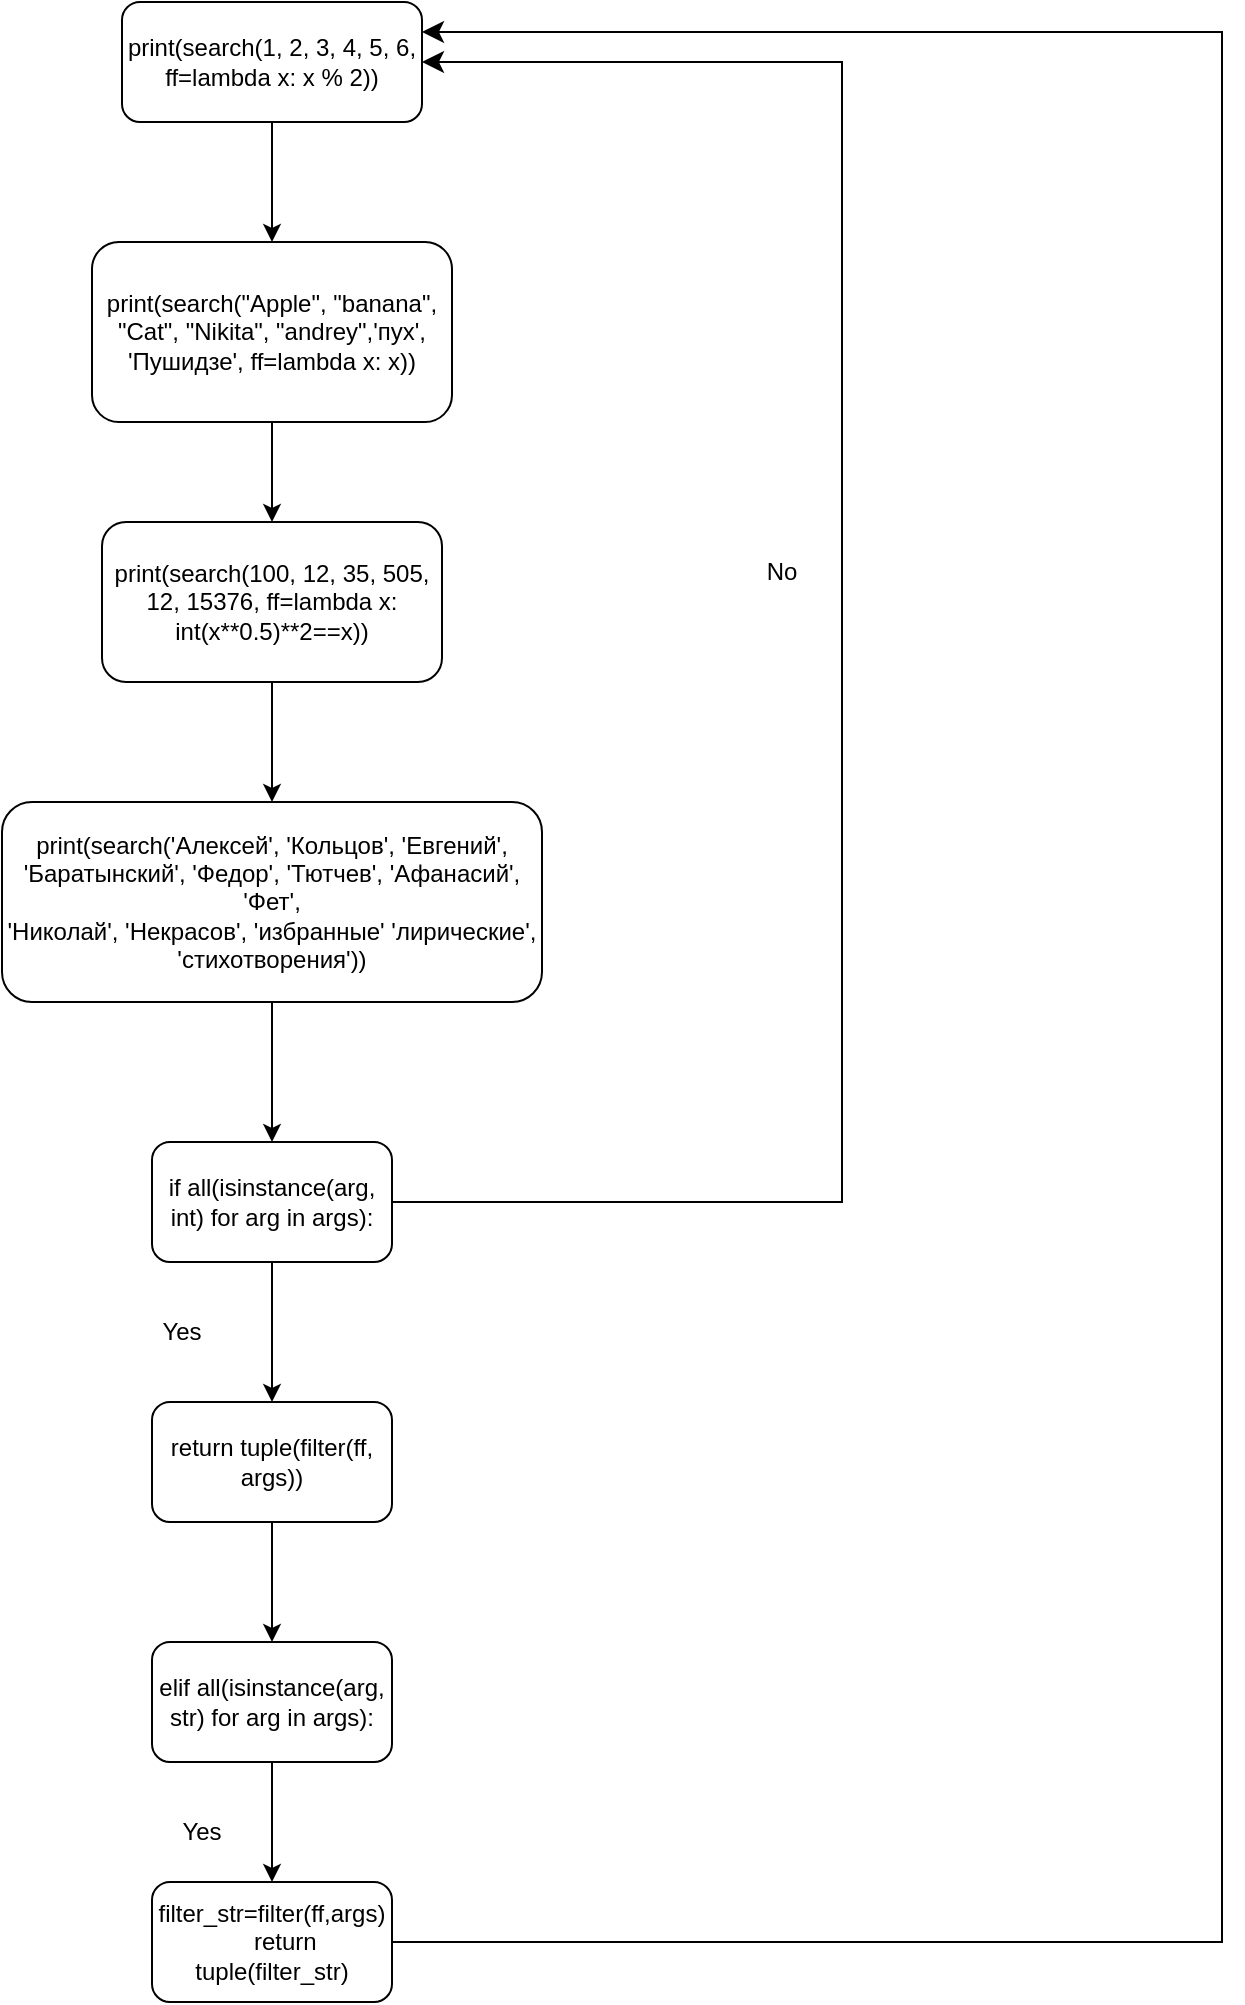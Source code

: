 <mxfile version="24.2.1" type="github">
  <diagram id="C5RBs43oDa-KdzZeNtuy" name="Page-1">
    <mxGraphModel dx="1386" dy="791" grid="1" gridSize="10" guides="1" tooltips="1" connect="1" arrows="1" fold="1" page="1" pageScale="1" pageWidth="827" pageHeight="1169" math="0" shadow="0">
      <root>
        <mxCell id="WIyWlLk6GJQsqaUBKTNV-0" />
        <mxCell id="WIyWlLk6GJQsqaUBKTNV-1" parent="WIyWlLk6GJQsqaUBKTNV-0" />
        <mxCell id="s4k2YeB0r3TSK-daPB7c-6" style="edgeStyle=orthogonalEdgeStyle;rounded=0;orthogonalLoop=1;jettySize=auto;html=1;entryX=0.5;entryY=0;entryDx=0;entryDy=0;" edge="1" parent="WIyWlLk6GJQsqaUBKTNV-1" source="s4k2YeB0r3TSK-daPB7c-0" target="s4k2YeB0r3TSK-daPB7c-3">
          <mxGeometry relative="1" as="geometry" />
        </mxCell>
        <mxCell id="s4k2YeB0r3TSK-daPB7c-0" value="print(search(1, 2, 3, 4, 5, 6, ff=lambda x: x % 2))" style="rounded=1;whiteSpace=wrap;html=1;" vertex="1" parent="WIyWlLk6GJQsqaUBKTNV-1">
          <mxGeometry x="170" y="70" width="150" height="60" as="geometry" />
        </mxCell>
        <mxCell id="s4k2YeB0r3TSK-daPB7c-9" style="edgeStyle=orthogonalEdgeStyle;rounded=0;orthogonalLoop=1;jettySize=auto;html=1;" edge="1" parent="WIyWlLk6GJQsqaUBKTNV-1" source="s4k2YeB0r3TSK-daPB7c-1">
          <mxGeometry relative="1" as="geometry">
            <mxPoint x="245" y="640" as="targetPoint" />
          </mxGeometry>
        </mxCell>
        <mxCell id="s4k2YeB0r3TSK-daPB7c-1" value="print(search(&#39;Алексей&#39;, &#39;Кольцов&#39;, &#39;Евгений&#39;,&#xa;&#39;Баратынский&#39;, &#39;Федор&#39;, &#39;Тютчев&#39;, &#39;Афанасий&#39;, &#39;Фет&#39;,&#xa;&#39;Николай&#39;, &#39;Некрасов&#39;, &#39;избранные&#39; &#39;лирические&#39;,&#xa;&#39;стихотворения&#39;))" style="rounded=1;whiteSpace=wrap;html=1;" vertex="1" parent="WIyWlLk6GJQsqaUBKTNV-1">
          <mxGeometry x="110" y="470" width="270" height="100" as="geometry" />
        </mxCell>
        <mxCell id="s4k2YeB0r3TSK-daPB7c-8" style="edgeStyle=orthogonalEdgeStyle;rounded=0;orthogonalLoop=1;jettySize=auto;html=1;entryX=0.5;entryY=0;entryDx=0;entryDy=0;" edge="1" parent="WIyWlLk6GJQsqaUBKTNV-1" source="s4k2YeB0r3TSK-daPB7c-2" target="s4k2YeB0r3TSK-daPB7c-1">
          <mxGeometry relative="1" as="geometry" />
        </mxCell>
        <mxCell id="s4k2YeB0r3TSK-daPB7c-2" value="print(search(100, 12, 35, 505, 12, 15376, ff=lambda x: int(x**0.5)**2==x))" style="rounded=1;whiteSpace=wrap;html=1;" vertex="1" parent="WIyWlLk6GJQsqaUBKTNV-1">
          <mxGeometry x="160" y="330" width="170" height="80" as="geometry" />
        </mxCell>
        <mxCell id="s4k2YeB0r3TSK-daPB7c-7" style="edgeStyle=orthogonalEdgeStyle;rounded=0;orthogonalLoop=1;jettySize=auto;html=1;" edge="1" parent="WIyWlLk6GJQsqaUBKTNV-1" source="s4k2YeB0r3TSK-daPB7c-3" target="s4k2YeB0r3TSK-daPB7c-2">
          <mxGeometry relative="1" as="geometry" />
        </mxCell>
        <mxCell id="s4k2YeB0r3TSK-daPB7c-3" value="print(search(&quot;Apple&quot;, &quot;banana&quot;, &quot;Cat&quot;, &quot;Nikita&quot;, &quot;andrey&quot;,&#39;пух&#39;, &#39;Пушидзе&#39;, ff=lambda x: x))" style="rounded=1;whiteSpace=wrap;html=1;" vertex="1" parent="WIyWlLk6GJQsqaUBKTNV-1">
          <mxGeometry x="155" y="190" width="180" height="90" as="geometry" />
        </mxCell>
        <mxCell id="s4k2YeB0r3TSK-daPB7c-11" style="edgeStyle=orthogonalEdgeStyle;rounded=0;orthogonalLoop=1;jettySize=auto;html=1;entryX=0.5;entryY=0;entryDx=0;entryDy=0;" edge="1" parent="WIyWlLk6GJQsqaUBKTNV-1" source="s4k2YeB0r3TSK-daPB7c-10" target="s4k2YeB0r3TSK-daPB7c-13">
          <mxGeometry relative="1" as="geometry">
            <mxPoint x="245" y="750" as="targetPoint" />
          </mxGeometry>
        </mxCell>
        <mxCell id="s4k2YeB0r3TSK-daPB7c-10" value="if all(isinstance(arg, int) for arg in args):" style="rounded=1;whiteSpace=wrap;html=1;" vertex="1" parent="WIyWlLk6GJQsqaUBKTNV-1">
          <mxGeometry x="185" y="640" width="120" height="60" as="geometry" />
        </mxCell>
        <mxCell id="s4k2YeB0r3TSK-daPB7c-18" style="edgeStyle=orthogonalEdgeStyle;rounded=0;orthogonalLoop=1;jettySize=auto;html=1;" edge="1" parent="WIyWlLk6GJQsqaUBKTNV-1" source="s4k2YeB0r3TSK-daPB7c-13">
          <mxGeometry relative="1" as="geometry">
            <mxPoint x="245" y="890" as="targetPoint" />
          </mxGeometry>
        </mxCell>
        <mxCell id="s4k2YeB0r3TSK-daPB7c-13" value="return tuple(filter(ff, args))" style="rounded=1;whiteSpace=wrap;html=1;" vertex="1" parent="WIyWlLk6GJQsqaUBKTNV-1">
          <mxGeometry x="185" y="770" width="120" height="60" as="geometry" />
        </mxCell>
        <mxCell id="s4k2YeB0r3TSK-daPB7c-14" value="Yes" style="text;html=1;align=center;verticalAlign=middle;whiteSpace=wrap;rounded=0;" vertex="1" parent="WIyWlLk6GJQsqaUBKTNV-1">
          <mxGeometry x="170" y="720" width="60" height="30" as="geometry" />
        </mxCell>
        <mxCell id="s4k2YeB0r3TSK-daPB7c-15" value="No" style="text;html=1;align=center;verticalAlign=middle;whiteSpace=wrap;rounded=0;" vertex="1" parent="WIyWlLk6GJQsqaUBKTNV-1">
          <mxGeometry x="470" y="340" width="60" height="30" as="geometry" />
        </mxCell>
        <mxCell id="s4k2YeB0r3TSK-daPB7c-17" value="" style="edgeStyle=elbowEdgeStyle;elbow=horizontal;endArrow=classic;html=1;curved=0;rounded=0;endSize=8;startSize=8;entryX=1;entryY=0.5;entryDx=0;entryDy=0;entryPerimeter=0;" edge="1" parent="WIyWlLk6GJQsqaUBKTNV-1">
          <mxGeometry width="50" height="50" relative="1" as="geometry">
            <mxPoint x="305" y="670" as="sourcePoint" />
            <mxPoint x="320" y="100" as="targetPoint" />
            <Array as="points">
              <mxPoint x="530" y="370" />
            </Array>
          </mxGeometry>
        </mxCell>
        <mxCell id="s4k2YeB0r3TSK-daPB7c-20" style="edgeStyle=orthogonalEdgeStyle;rounded=0;orthogonalLoop=1;jettySize=auto;html=1;entryX=0.5;entryY=0;entryDx=0;entryDy=0;entryPerimeter=0;" edge="1" parent="WIyWlLk6GJQsqaUBKTNV-1" source="s4k2YeB0r3TSK-daPB7c-19" target="s4k2YeB0r3TSK-daPB7c-21">
          <mxGeometry relative="1" as="geometry">
            <mxPoint x="245" y="1000" as="targetPoint" />
          </mxGeometry>
        </mxCell>
        <mxCell id="s4k2YeB0r3TSK-daPB7c-19" value="elif all(isinstance(arg, str) for arg in args):" style="rounded=1;whiteSpace=wrap;html=1;" vertex="1" parent="WIyWlLk6GJQsqaUBKTNV-1">
          <mxGeometry x="185" y="890" width="120" height="60" as="geometry" />
        </mxCell>
        <mxCell id="s4k2YeB0r3TSK-daPB7c-21" value="filter_str=filter(ff,args)&#xa;    return tuple(filter_str)" style="rounded=1;whiteSpace=wrap;html=1;" vertex="1" parent="WIyWlLk6GJQsqaUBKTNV-1">
          <mxGeometry x="185" y="1010" width="120" height="60" as="geometry" />
        </mxCell>
        <mxCell id="s4k2YeB0r3TSK-daPB7c-22" value="Yes" style="text;html=1;align=center;verticalAlign=middle;whiteSpace=wrap;rounded=0;" vertex="1" parent="WIyWlLk6GJQsqaUBKTNV-1">
          <mxGeometry x="180" y="970" width="60" height="30" as="geometry" />
        </mxCell>
        <mxCell id="s4k2YeB0r3TSK-daPB7c-23" value="" style="edgeStyle=elbowEdgeStyle;elbow=horizontal;endArrow=classic;html=1;curved=0;rounded=0;endSize=8;startSize=8;entryX=1;entryY=0.25;entryDx=0;entryDy=0;" edge="1" parent="WIyWlLk6GJQsqaUBKTNV-1" target="s4k2YeB0r3TSK-daPB7c-0">
          <mxGeometry width="50" height="50" relative="1" as="geometry">
            <mxPoint x="305" y="1040" as="sourcePoint" />
            <mxPoint x="230" y="16" as="targetPoint" />
            <Array as="points">
              <mxPoint x="720" y="910" />
            </Array>
          </mxGeometry>
        </mxCell>
      </root>
    </mxGraphModel>
  </diagram>
</mxfile>
